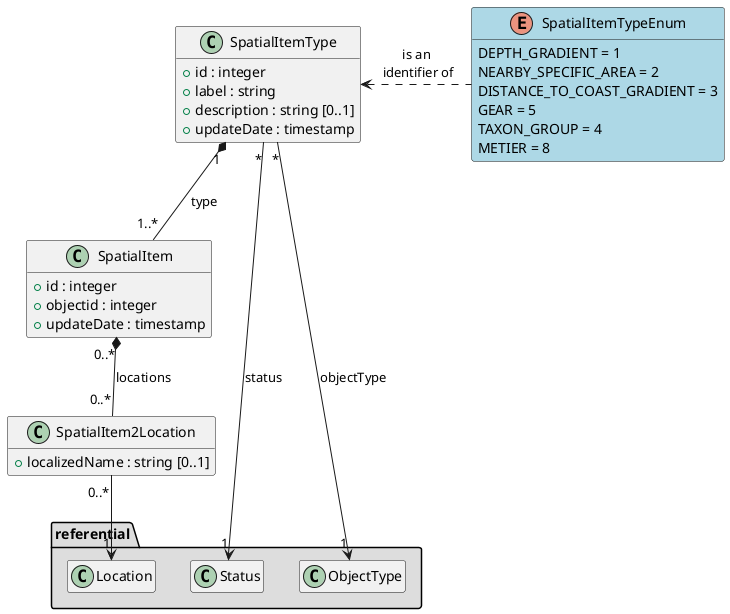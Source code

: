 @startuml
hide empty members

  class SpatialItemType {
    + id : integer
    + label : string
    + description : string [0..1]
    + updateDate : timestamp
  }

  class SpatialItem {
    + id : integer
    + objectid : integer
    + updateDate : timestamp
  }

  class SpatialItem2Location {
    + localizedName : string [0..1]
  }

  package "referential" #DDDDDD {

    class Status

    class ObjectType

    class Location
  }

  SpatialItemType "1" *-- "1..*" SpatialItem : type
  SpatialItemType "*" --> "1" Status : status
  SpatialItemType "*" --> "1" ObjectType : objectType

  SpatialItem "0..*" *-- "0..*" SpatialItem2Location : locations
  SpatialItem2Location "0..*" --> "1" Location


  enum SpatialItemTypeEnum #lightblue {
    DEPTH_GRADIENT = 1
    NEARBY_SPECIFIC_AREA = 2
    DISTANCE_TO_COAST_GRADIENT = 3
    GEAR = 5
    TAXON_GROUP = 4
    METIER = 8
  }

  SpatialItemTypeEnum .left.> SpatialItemType: "is an\n identifier of"

}

@enduml
